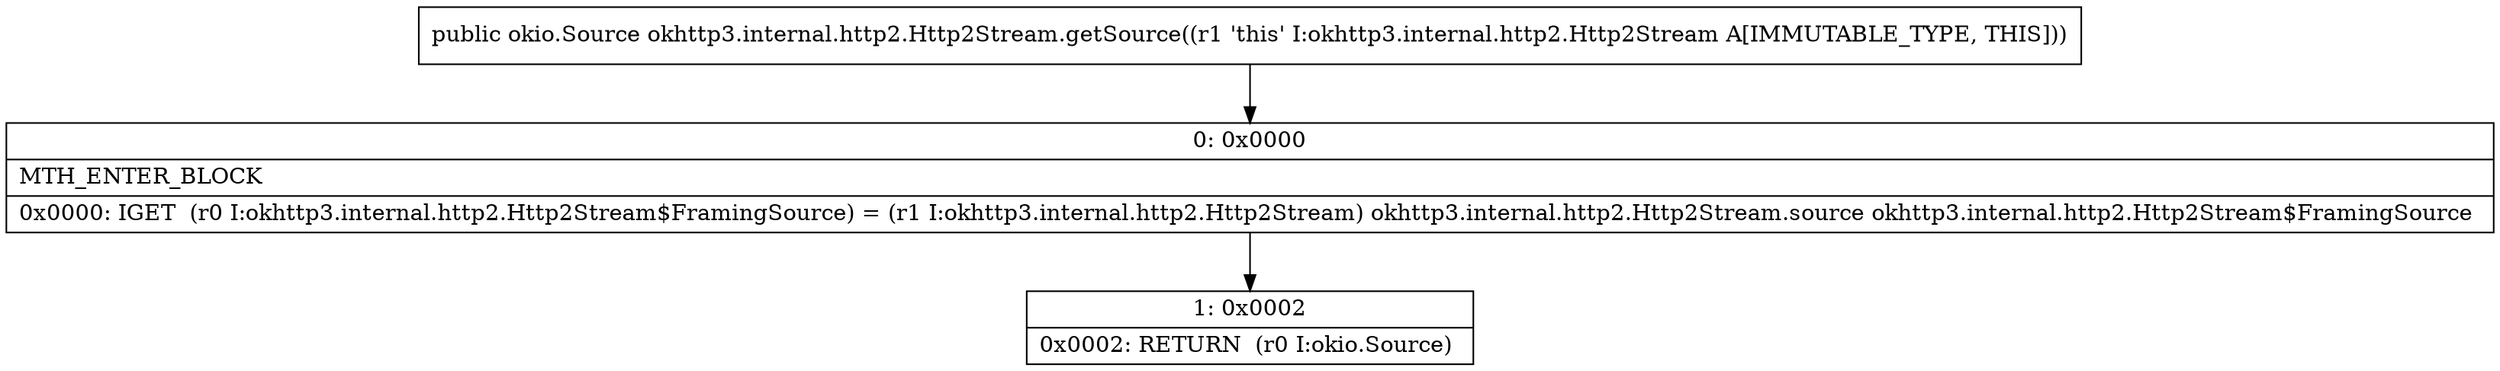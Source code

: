 digraph "CFG forokhttp3.internal.http2.Http2Stream.getSource()Lokio\/Source;" {
Node_0 [shape=record,label="{0\:\ 0x0000|MTH_ENTER_BLOCK\l|0x0000: IGET  (r0 I:okhttp3.internal.http2.Http2Stream$FramingSource) = (r1 I:okhttp3.internal.http2.Http2Stream) okhttp3.internal.http2.Http2Stream.source okhttp3.internal.http2.Http2Stream$FramingSource \l}"];
Node_1 [shape=record,label="{1\:\ 0x0002|0x0002: RETURN  (r0 I:okio.Source) \l}"];
MethodNode[shape=record,label="{public okio.Source okhttp3.internal.http2.Http2Stream.getSource((r1 'this' I:okhttp3.internal.http2.Http2Stream A[IMMUTABLE_TYPE, THIS])) }"];
MethodNode -> Node_0;
Node_0 -> Node_1;
}

